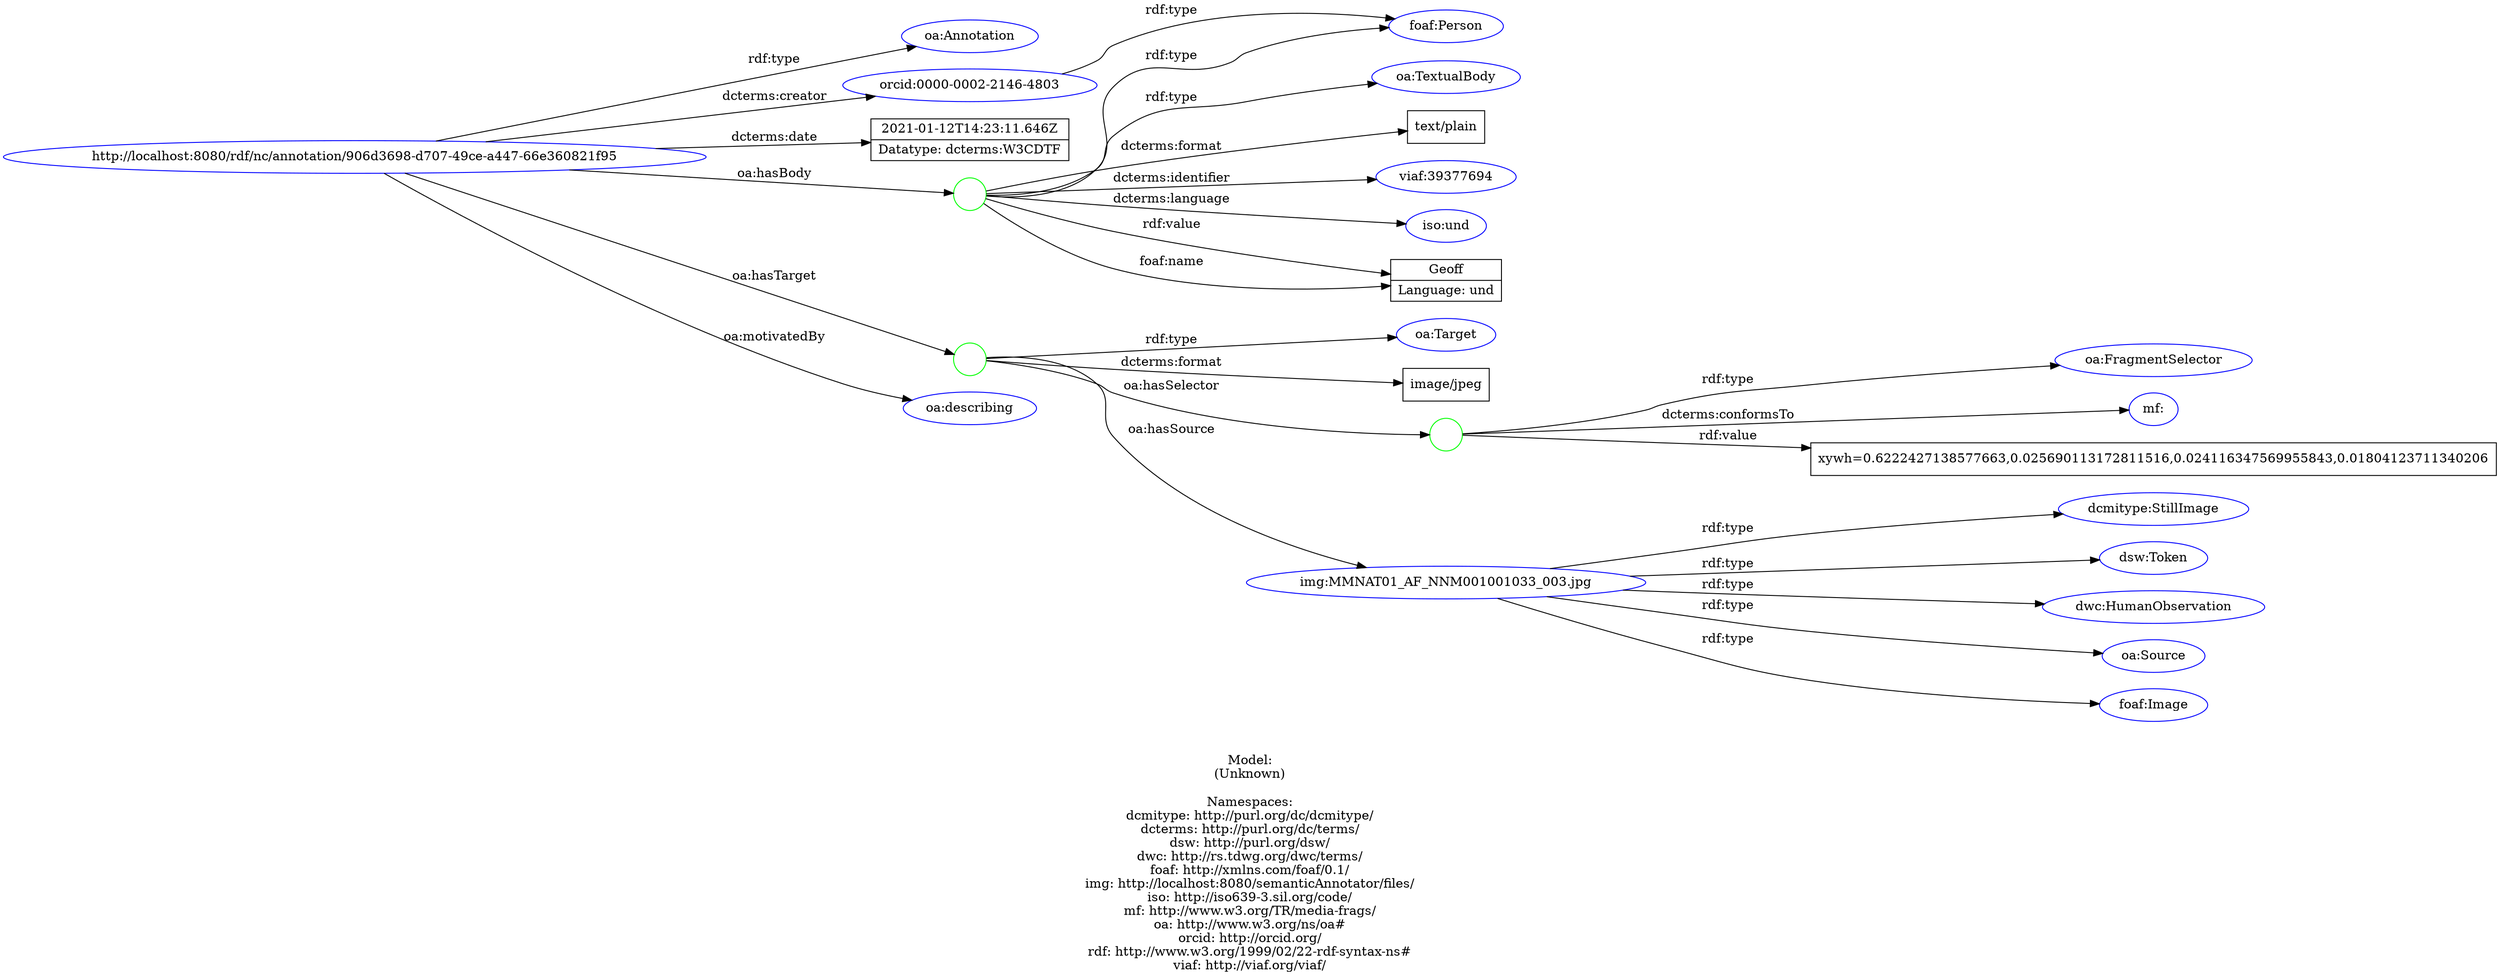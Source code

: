 digraph {
	rankdir = LR;
	charset="utf-8";

	"Rhttp://localhost:8080/rdf/nc/annotation/906d3698-d707-49ce-a447-66e360821f95" -> "Roa:Annotation" [ label="rdf:type" ];
	"Rhttp://localhost:8080/rdf/nc/annotation/906d3698-d707-49ce-a447-66e360821f95" -> "Rorcid:0000-0002-2146-4803" [ label="dcterms:creator" ];
	"Rhttp://localhost:8080/rdf/nc/annotation/906d3698-d707-49ce-a447-66e360821f95" -> "L2021-01-12T14:23:11.646Z|Datatype: dcterms:W3CDTF" [ label="dcterms:date" ];
	"Rhttp://localhost:8080/rdf/nc/annotation/906d3698-d707-49ce-a447-66e360821f95" -> "B_:node1f0go8rutx7" [ label="oa:hasBody" ];
	"B_:node1f0go8rutx7" -> "Roa:TextualBody" [ label="rdf:type" ];
	"B_:node1f0go8rutx7" -> "Rfoaf:Person" [ label="rdf:type" ];
	"B_:node1f0go8rutx7" -> "Ltext/plain" [ label="dcterms:format" ];
	"B_:node1f0go8rutx7" -> "Rviaf:39377694" [ label="dcterms:identifier" ];
	"B_:node1f0go8rutx7" -> "Riso:und" [ label="dcterms:language" ];
	"B_:node1f0go8rutx7" -> "LGeoff|Language: und" [ label="rdf:value" ];
	"B_:node1f0go8rutx7" -> "LGeoff|Language: und" [ label="foaf:name" ];
	"Rhttp://localhost:8080/rdf/nc/annotation/906d3698-d707-49ce-a447-66e360821f95" -> "B_:node1f0go8rutx6" [ label="oa:hasTarget" ];
	"B_:node1f0go8rutx6" -> "Roa:Target" [ label="rdf:type" ];
	"B_:node1f0go8rutx6" -> "Limage/jpeg" [ label="dcterms:format" ];
	"B_:node1f0go8rutx6" -> "B_:node1f0go8rutx9" [ label="oa:hasSelector" ];
	"B_:node1f0go8rutx9" -> "Roa:FragmentSelector" [ label="rdf:type" ];
	"B_:node1f0go8rutx9" -> "Rmf:" [ label="dcterms:conformsTo" ];
	"B_:node1f0go8rutx9" -> "Lxywh=0.6222427138577663,0.025690113172811516,0.024116347569955843,0.01804123711340206" [ label="rdf:value" ];
	"B_:node1f0go8rutx6" -> "Rimg:MMNAT01_AF_NNM001001033_003.jpg" [ label="oa:hasSource" ];
	"Rhttp://localhost:8080/rdf/nc/annotation/906d3698-d707-49ce-a447-66e360821f95" -> "Roa:describing" [ label="oa:motivatedBy" ];
	"Rorcid:0000-0002-2146-4803" -> "Rfoaf:Person" [ label="rdf:type" ];
	"Rimg:MMNAT01_AF_NNM001001033_003.jpg" -> "Rdcmitype:StillImage" [ label="rdf:type" ];
	"Rimg:MMNAT01_AF_NNM001001033_003.jpg" -> "Rdsw:Token" [ label="rdf:type" ];
	"Rimg:MMNAT01_AF_NNM001001033_003.jpg" -> "Rdwc:HumanObservation" [ label="rdf:type" ];
	"Rimg:MMNAT01_AF_NNM001001033_003.jpg" -> "Roa:Source" [ label="rdf:type" ];
	"Rimg:MMNAT01_AF_NNM001001033_003.jpg" -> "Rfoaf:Image" [ label="rdf:type" ];

	// Resources
	"Rhttp://localhost:8080/rdf/nc/annotation/906d3698-d707-49ce-a447-66e360821f95" [ label="http://localhost:8080/rdf/nc/annotation/906d3698-d707-49ce-a447-66e360821f95", shape = ellipse, color = blue ];
	"Roa:Annotation" [ label="oa:Annotation", shape = ellipse, color = blue ];
	"Rorcid:0000-0002-2146-4803" [ label="orcid:0000-0002-2146-4803", shape = ellipse, color = blue ];
	"Roa:TextualBody" [ label="oa:TextualBody", shape = ellipse, color = blue ];
	"Rfoaf:Person" [ label="foaf:Person", shape = ellipse, color = blue ];
	"Rviaf:39377694" [ label="viaf:39377694", shape = ellipse, color = blue ];
	"Riso:und" [ label="iso:und", shape = ellipse, color = blue ];
	"Roa:Target" [ label="oa:Target", shape = ellipse, color = blue ];
	"Roa:FragmentSelector" [ label="oa:FragmentSelector", shape = ellipse, color = blue ];
	"Rmf:" [ label="mf:", shape = ellipse, color = blue ];
	"Rimg:MMNAT01_AF_NNM001001033_003.jpg" [ label="img:MMNAT01_AF_NNM001001033_003.jpg", shape = ellipse, color = blue ];
	"Roa:describing" [ label="oa:describing", shape = ellipse, color = blue ];
	"Rdcmitype:StillImage" [ label="dcmitype:StillImage", shape = ellipse, color = blue ];
	"Rdsw:Token" [ label="dsw:Token", shape = ellipse, color = blue ];
	"Rdwc:HumanObservation" [ label="dwc:HumanObservation", shape = ellipse, color = blue ];
	"Roa:Source" [ label="oa:Source", shape = ellipse, color = blue ];
	"Rfoaf:Image" [ label="foaf:Image", shape = ellipse, color = blue ];

	// Anonymous nodes
	"B_:node1f0go8rutx7" [ label="", shape = circle, color = green ];
	"B_:node1f0go8rutx6" [ label="", shape = circle, color = green ];
	"B_:node1f0go8rutx9" [ label="", shape = circle, color = green ];

	// Literals
	"L2021-01-12T14:23:11.646Z|Datatype: dcterms:W3CDTF" [ label="2021-01-12T14:23:11.646Z|Datatype: dcterms:W3CDTF", shape = record ];
	"Ltext/plain" [ label="text/plain", shape = record ];
	"LGeoff|Language: und" [ label="Geoff|Language: und", shape = record ];
	"Limage/jpeg" [ label="image/jpeg", shape = record ];
	"Lxywh=0.6222427138577663,0.025690113172811516,0.024116347569955843,0.01804123711340206" [ label="xywh=0.6222427138577663,0.025690113172811516,0.024116347569955843,0.01804123711340206", shape = record ];

	label="\n\nModel:\n(Unknown)\n\nNamespaces:\ndcmitype: http://purl.org/dc/dcmitype/\ndcterms: http://purl.org/dc/terms/\ndsw: http://purl.org/dsw/\ndwc: http://rs.tdwg.org/dwc/terms/\nfoaf: http://xmlns.com/foaf/0.1/\nimg: http://localhost:8080/semanticAnnotator/files/\niso: http://iso639-3.sil.org/code/\nmf: http://www.w3.org/TR/media-frags/\noa: http://www.w3.org/ns/oa#\norcid: http://orcid.org/\nrdf: http://www.w3.org/1999/02/22-rdf-syntax-ns#\nviaf: http://viaf.org/viaf/\n";
}
